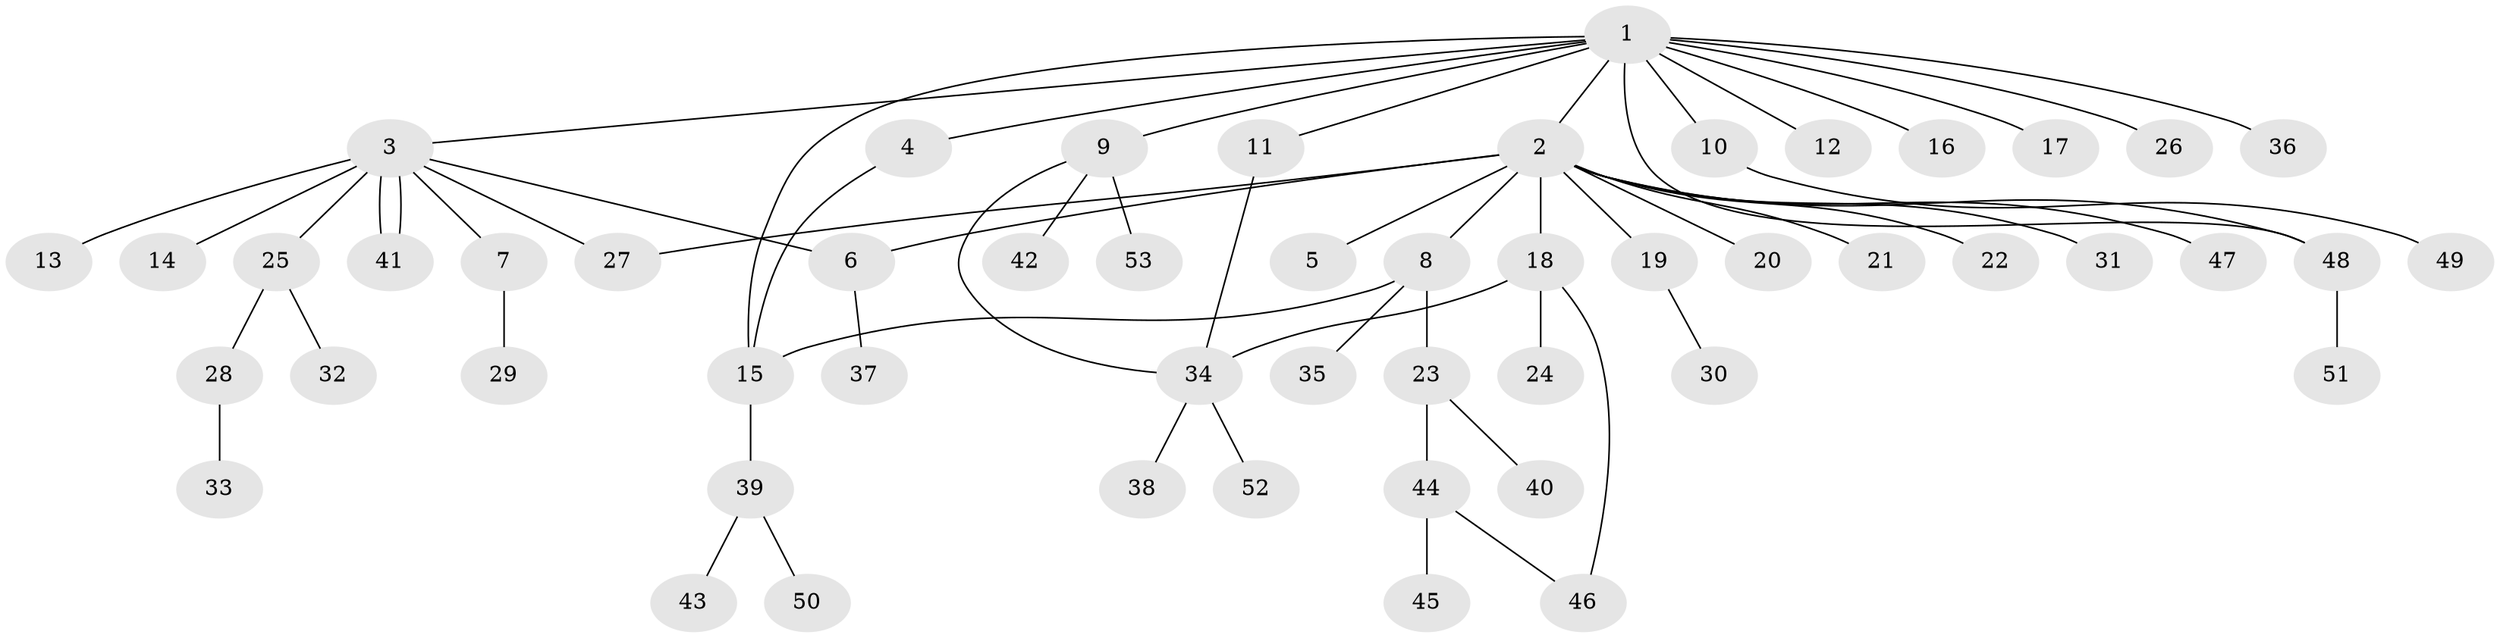 // Generated by graph-tools (version 1.1) at 2025/49/03/09/25 03:49:48]
// undirected, 53 vertices, 61 edges
graph export_dot {
graph [start="1"]
  node [color=gray90,style=filled];
  1;
  2;
  3;
  4;
  5;
  6;
  7;
  8;
  9;
  10;
  11;
  12;
  13;
  14;
  15;
  16;
  17;
  18;
  19;
  20;
  21;
  22;
  23;
  24;
  25;
  26;
  27;
  28;
  29;
  30;
  31;
  32;
  33;
  34;
  35;
  36;
  37;
  38;
  39;
  40;
  41;
  42;
  43;
  44;
  45;
  46;
  47;
  48;
  49;
  50;
  51;
  52;
  53;
  1 -- 2;
  1 -- 3;
  1 -- 4;
  1 -- 9;
  1 -- 10;
  1 -- 11;
  1 -- 12;
  1 -- 15;
  1 -- 16;
  1 -- 17;
  1 -- 26;
  1 -- 36;
  1 -- 48;
  2 -- 5;
  2 -- 6;
  2 -- 8;
  2 -- 18;
  2 -- 19;
  2 -- 20;
  2 -- 21;
  2 -- 22;
  2 -- 27;
  2 -- 31;
  2 -- 47;
  2 -- 48;
  3 -- 6;
  3 -- 7;
  3 -- 13;
  3 -- 14;
  3 -- 25;
  3 -- 27;
  3 -- 41;
  3 -- 41;
  4 -- 15;
  6 -- 37;
  7 -- 29;
  8 -- 15;
  8 -- 23;
  8 -- 35;
  9 -- 34;
  9 -- 42;
  9 -- 53;
  10 -- 49;
  11 -- 34;
  15 -- 39;
  18 -- 24;
  18 -- 34;
  18 -- 46;
  19 -- 30;
  23 -- 40;
  23 -- 44;
  25 -- 28;
  25 -- 32;
  28 -- 33;
  34 -- 38;
  34 -- 52;
  39 -- 43;
  39 -- 50;
  44 -- 45;
  44 -- 46;
  48 -- 51;
}
